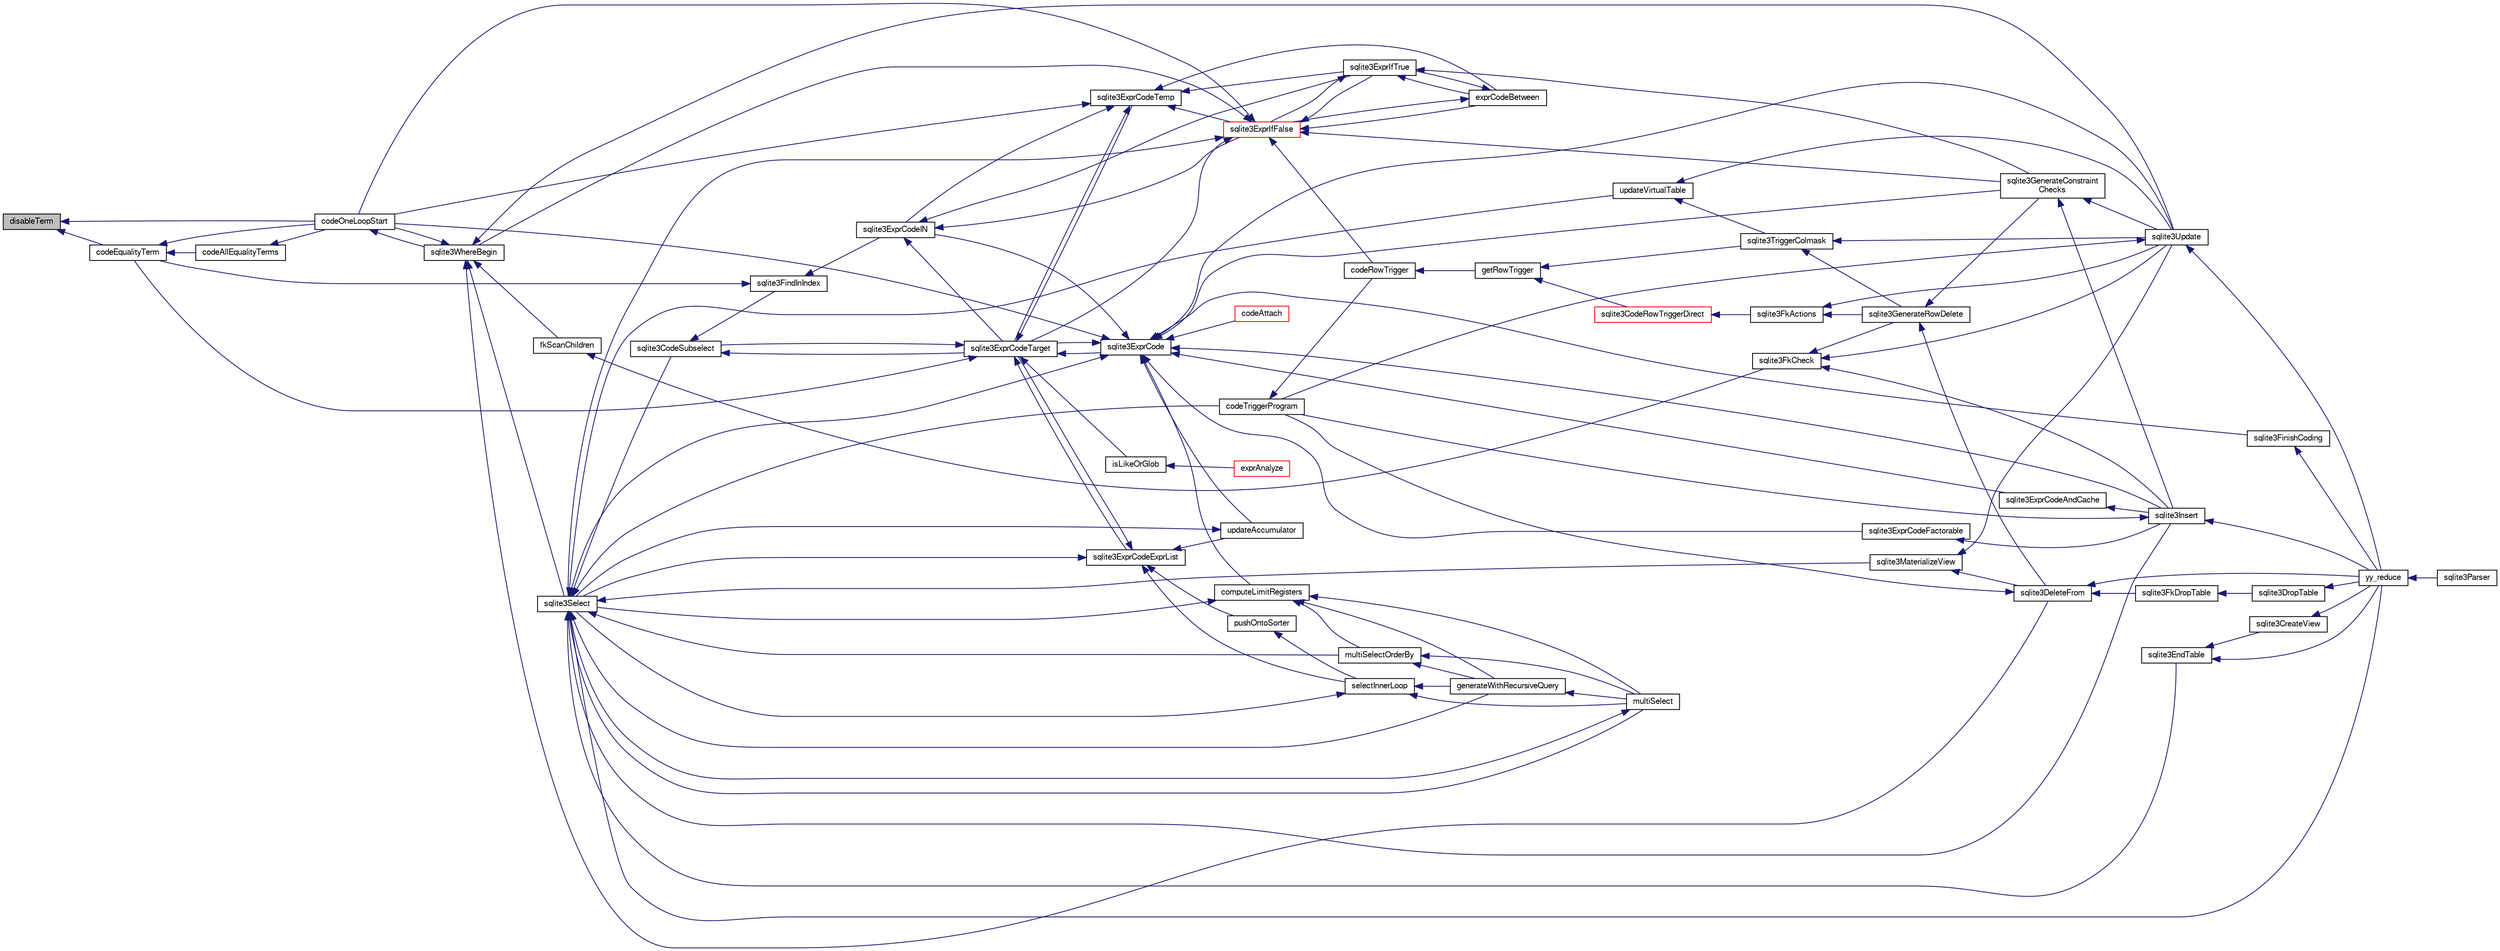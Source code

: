 digraph "disableTerm"
{
  edge [fontname="FreeSans",fontsize="10",labelfontname="FreeSans",labelfontsize="10"];
  node [fontname="FreeSans",fontsize="10",shape=record];
  rankdir="LR";
  Node88911 [label="disableTerm",height=0.2,width=0.4,color="black", fillcolor="grey75", style="filled", fontcolor="black"];
  Node88911 -> Node88912 [dir="back",color="midnightblue",fontsize="10",style="solid",fontname="FreeSans"];
  Node88912 [label="codeEqualityTerm",height=0.2,width=0.4,color="black", fillcolor="white", style="filled",URL="$sqlite3_8c.html#ad88a57073f031452c9843e97f15acc47"];
  Node88912 -> Node88913 [dir="back",color="midnightblue",fontsize="10",style="solid",fontname="FreeSans"];
  Node88913 [label="codeAllEqualityTerms",height=0.2,width=0.4,color="black", fillcolor="white", style="filled",URL="$sqlite3_8c.html#a3095598b812500a4efe41bf17cd49381"];
  Node88913 -> Node88914 [dir="back",color="midnightblue",fontsize="10",style="solid",fontname="FreeSans"];
  Node88914 [label="codeOneLoopStart",height=0.2,width=0.4,color="black", fillcolor="white", style="filled",URL="$sqlite3_8c.html#aa868875120b151c169cc79139ed6e008"];
  Node88914 -> Node88915 [dir="back",color="midnightblue",fontsize="10",style="solid",fontname="FreeSans"];
  Node88915 [label="sqlite3WhereBegin",height=0.2,width=0.4,color="black", fillcolor="white", style="filled",URL="$sqlite3_8c.html#acad049f5c9a96a8118cffd5e5ce89f7c"];
  Node88915 -> Node88916 [dir="back",color="midnightblue",fontsize="10",style="solid",fontname="FreeSans"];
  Node88916 [label="sqlite3DeleteFrom",height=0.2,width=0.4,color="black", fillcolor="white", style="filled",URL="$sqlite3_8c.html#ab9b4b45349188b49eabb23f94608a091"];
  Node88916 -> Node88917 [dir="back",color="midnightblue",fontsize="10",style="solid",fontname="FreeSans"];
  Node88917 [label="sqlite3FkDropTable",height=0.2,width=0.4,color="black", fillcolor="white", style="filled",URL="$sqlite3_8c.html#a1218c6fc74e89152ceaa4760e82f5ef9"];
  Node88917 -> Node88918 [dir="back",color="midnightblue",fontsize="10",style="solid",fontname="FreeSans"];
  Node88918 [label="sqlite3DropTable",height=0.2,width=0.4,color="black", fillcolor="white", style="filled",URL="$sqlite3_8c.html#a5534f77364b5568783c0e50db3c9defb"];
  Node88918 -> Node88919 [dir="back",color="midnightblue",fontsize="10",style="solid",fontname="FreeSans"];
  Node88919 [label="yy_reduce",height=0.2,width=0.4,color="black", fillcolor="white", style="filled",URL="$sqlite3_8c.html#a7c419a9b25711c666a9a2449ef377f14"];
  Node88919 -> Node88920 [dir="back",color="midnightblue",fontsize="10",style="solid",fontname="FreeSans"];
  Node88920 [label="sqlite3Parser",height=0.2,width=0.4,color="black", fillcolor="white", style="filled",URL="$sqlite3_8c.html#a0327d71a5fabe0b6a343d78a2602e72a"];
  Node88916 -> Node88921 [dir="back",color="midnightblue",fontsize="10",style="solid",fontname="FreeSans"];
  Node88921 [label="codeTriggerProgram",height=0.2,width=0.4,color="black", fillcolor="white", style="filled",URL="$sqlite3_8c.html#a120801f59d9281d201d2ff4b2606836e"];
  Node88921 -> Node88922 [dir="back",color="midnightblue",fontsize="10",style="solid",fontname="FreeSans"];
  Node88922 [label="codeRowTrigger",height=0.2,width=0.4,color="black", fillcolor="white", style="filled",URL="$sqlite3_8c.html#a463cea5aaaf388b560b206570a0022fc"];
  Node88922 -> Node88923 [dir="back",color="midnightblue",fontsize="10",style="solid",fontname="FreeSans"];
  Node88923 [label="getRowTrigger",height=0.2,width=0.4,color="black", fillcolor="white", style="filled",URL="$sqlite3_8c.html#a69626ef20b540d1a2b19cf56f3f45689"];
  Node88923 -> Node88924 [dir="back",color="midnightblue",fontsize="10",style="solid",fontname="FreeSans"];
  Node88924 [label="sqlite3CodeRowTriggerDirect",height=0.2,width=0.4,color="red", fillcolor="white", style="filled",URL="$sqlite3_8c.html#ad92829f9001bcf89a0299dad5a48acd4"];
  Node88924 -> Node88925 [dir="back",color="midnightblue",fontsize="10",style="solid",fontname="FreeSans"];
  Node88925 [label="sqlite3FkActions",height=0.2,width=0.4,color="black", fillcolor="white", style="filled",URL="$sqlite3_8c.html#a39159bd1623724946c22355ba7f3ef90"];
  Node88925 -> Node88926 [dir="back",color="midnightblue",fontsize="10",style="solid",fontname="FreeSans"];
  Node88926 [label="sqlite3GenerateRowDelete",height=0.2,width=0.4,color="black", fillcolor="white", style="filled",URL="$sqlite3_8c.html#a2c76cbf3027fc18fdbb8cb4cd96b77d9"];
  Node88926 -> Node88916 [dir="back",color="midnightblue",fontsize="10",style="solid",fontname="FreeSans"];
  Node88926 -> Node88927 [dir="back",color="midnightblue",fontsize="10",style="solid",fontname="FreeSans"];
  Node88927 [label="sqlite3GenerateConstraint\lChecks",height=0.2,width=0.4,color="black", fillcolor="white", style="filled",URL="$sqlite3_8c.html#aef639c1e6a0c0a67ca6e7690ad931bd2"];
  Node88927 -> Node88928 [dir="back",color="midnightblue",fontsize="10",style="solid",fontname="FreeSans"];
  Node88928 [label="sqlite3Insert",height=0.2,width=0.4,color="black", fillcolor="white", style="filled",URL="$sqlite3_8c.html#a5b17c9c2000bae6bdff8e6be48d7dc2b"];
  Node88928 -> Node88921 [dir="back",color="midnightblue",fontsize="10",style="solid",fontname="FreeSans"];
  Node88928 -> Node88919 [dir="back",color="midnightblue",fontsize="10",style="solid",fontname="FreeSans"];
  Node88927 -> Node88929 [dir="back",color="midnightblue",fontsize="10",style="solid",fontname="FreeSans"];
  Node88929 [label="sqlite3Update",height=0.2,width=0.4,color="black", fillcolor="white", style="filled",URL="$sqlite3_8c.html#ac5aa67c46e8cc8174566fabe6809fafa"];
  Node88929 -> Node88921 [dir="back",color="midnightblue",fontsize="10",style="solid",fontname="FreeSans"];
  Node88929 -> Node88919 [dir="back",color="midnightblue",fontsize="10",style="solid",fontname="FreeSans"];
  Node88925 -> Node88929 [dir="back",color="midnightblue",fontsize="10",style="solid",fontname="FreeSans"];
  Node88923 -> Node88931 [dir="back",color="midnightblue",fontsize="10",style="solid",fontname="FreeSans"];
  Node88931 [label="sqlite3TriggerColmask",height=0.2,width=0.4,color="black", fillcolor="white", style="filled",URL="$sqlite3_8c.html#acace8e99e37ae5e84ea03c65e820c540"];
  Node88931 -> Node88926 [dir="back",color="midnightblue",fontsize="10",style="solid",fontname="FreeSans"];
  Node88931 -> Node88929 [dir="back",color="midnightblue",fontsize="10",style="solid",fontname="FreeSans"];
  Node88916 -> Node88919 [dir="back",color="midnightblue",fontsize="10",style="solid",fontname="FreeSans"];
  Node88915 -> Node88932 [dir="back",color="midnightblue",fontsize="10",style="solid",fontname="FreeSans"];
  Node88932 [label="fkScanChildren",height=0.2,width=0.4,color="black", fillcolor="white", style="filled",URL="$sqlite3_8c.html#a67c9dcb484336b3155e7a82a037d4691"];
  Node88932 -> Node88933 [dir="back",color="midnightblue",fontsize="10",style="solid",fontname="FreeSans"];
  Node88933 [label="sqlite3FkCheck",height=0.2,width=0.4,color="black", fillcolor="white", style="filled",URL="$sqlite3_8c.html#aa38fb76c7d6f48f19772877a41703b92"];
  Node88933 -> Node88926 [dir="back",color="midnightblue",fontsize="10",style="solid",fontname="FreeSans"];
  Node88933 -> Node88928 [dir="back",color="midnightblue",fontsize="10",style="solid",fontname="FreeSans"];
  Node88933 -> Node88929 [dir="back",color="midnightblue",fontsize="10",style="solid",fontname="FreeSans"];
  Node88915 -> Node88934 [dir="back",color="midnightblue",fontsize="10",style="solid",fontname="FreeSans"];
  Node88934 [label="sqlite3Select",height=0.2,width=0.4,color="black", fillcolor="white", style="filled",URL="$sqlite3_8c.html#a2465ee8c956209ba4b272477b7c21a45"];
  Node88934 -> Node88935 [dir="back",color="midnightblue",fontsize="10",style="solid",fontname="FreeSans"];
  Node88935 [label="sqlite3CodeSubselect",height=0.2,width=0.4,color="black", fillcolor="white", style="filled",URL="$sqlite3_8c.html#aa69b46d2204a1d1b110107a1be12ee0c"];
  Node88935 -> Node88936 [dir="back",color="midnightblue",fontsize="10",style="solid",fontname="FreeSans"];
  Node88936 [label="sqlite3FindInIndex",height=0.2,width=0.4,color="black", fillcolor="white", style="filled",URL="$sqlite3_8c.html#af7d8c56ab0231f44bb5f87b3fafeffb2"];
  Node88936 -> Node88937 [dir="back",color="midnightblue",fontsize="10",style="solid",fontname="FreeSans"];
  Node88937 [label="sqlite3ExprCodeIN",height=0.2,width=0.4,color="black", fillcolor="white", style="filled",URL="$sqlite3_8c.html#ad9cf4f5b5ffb90c24a4a0900c8626193"];
  Node88937 -> Node88938 [dir="back",color="midnightblue",fontsize="10",style="solid",fontname="FreeSans"];
  Node88938 [label="sqlite3ExprCodeTarget",height=0.2,width=0.4,color="black", fillcolor="white", style="filled",URL="$sqlite3_8c.html#a4f308397a0a3ed299ed31aaa1ae2a293"];
  Node88938 -> Node88935 [dir="back",color="midnightblue",fontsize="10",style="solid",fontname="FreeSans"];
  Node88938 -> Node88939 [dir="back",color="midnightblue",fontsize="10",style="solid",fontname="FreeSans"];
  Node88939 [label="sqlite3ExprCodeTemp",height=0.2,width=0.4,color="black", fillcolor="white", style="filled",URL="$sqlite3_8c.html#a3bc5c1ccb3c5851847e2aeb4a84ae1fc"];
  Node88939 -> Node88937 [dir="back",color="midnightblue",fontsize="10",style="solid",fontname="FreeSans"];
  Node88939 -> Node88938 [dir="back",color="midnightblue",fontsize="10",style="solid",fontname="FreeSans"];
  Node88939 -> Node88940 [dir="back",color="midnightblue",fontsize="10",style="solid",fontname="FreeSans"];
  Node88940 [label="exprCodeBetween",height=0.2,width=0.4,color="black", fillcolor="white", style="filled",URL="$sqlite3_8c.html#abd053493214542bca8f406f42145d173"];
  Node88940 -> Node88941 [dir="back",color="midnightblue",fontsize="10",style="solid",fontname="FreeSans"];
  Node88941 [label="sqlite3ExprIfTrue",height=0.2,width=0.4,color="black", fillcolor="white", style="filled",URL="$sqlite3_8c.html#ad93a55237c23e1b743ab1f59df1a1444"];
  Node88941 -> Node88940 [dir="back",color="midnightblue",fontsize="10",style="solid",fontname="FreeSans"];
  Node88941 -> Node88942 [dir="back",color="midnightblue",fontsize="10",style="solid",fontname="FreeSans"];
  Node88942 [label="sqlite3ExprIfFalse",height=0.2,width=0.4,color="red", fillcolor="white", style="filled",URL="$sqlite3_8c.html#af97ecccb5d56e321e118414b08f65b71"];
  Node88942 -> Node88938 [dir="back",color="midnightblue",fontsize="10",style="solid",fontname="FreeSans"];
  Node88942 -> Node88940 [dir="back",color="midnightblue",fontsize="10",style="solid",fontname="FreeSans"];
  Node88942 -> Node88941 [dir="back",color="midnightblue",fontsize="10",style="solid",fontname="FreeSans"];
  Node88942 -> Node88927 [dir="back",color="midnightblue",fontsize="10",style="solid",fontname="FreeSans"];
  Node88942 -> Node88934 [dir="back",color="midnightblue",fontsize="10",style="solid",fontname="FreeSans"];
  Node88942 -> Node88922 [dir="back",color="midnightblue",fontsize="10",style="solid",fontname="FreeSans"];
  Node88942 -> Node88914 [dir="back",color="midnightblue",fontsize="10",style="solid",fontname="FreeSans"];
  Node88942 -> Node88915 [dir="back",color="midnightblue",fontsize="10",style="solid",fontname="FreeSans"];
  Node88941 -> Node88927 [dir="back",color="midnightblue",fontsize="10",style="solid",fontname="FreeSans"];
  Node88940 -> Node88942 [dir="back",color="midnightblue",fontsize="10",style="solid",fontname="FreeSans"];
  Node88939 -> Node88941 [dir="back",color="midnightblue",fontsize="10",style="solid",fontname="FreeSans"];
  Node88939 -> Node88942 [dir="back",color="midnightblue",fontsize="10",style="solid",fontname="FreeSans"];
  Node88939 -> Node88914 [dir="back",color="midnightblue",fontsize="10",style="solid",fontname="FreeSans"];
  Node88938 -> Node88956 [dir="back",color="midnightblue",fontsize="10",style="solid",fontname="FreeSans"];
  Node88956 [label="sqlite3ExprCode",height=0.2,width=0.4,color="black", fillcolor="white", style="filled",URL="$sqlite3_8c.html#a75f270fb0b111b86924cca4ea507b417"];
  Node88956 -> Node88937 [dir="back",color="midnightblue",fontsize="10",style="solid",fontname="FreeSans"];
  Node88956 -> Node88938 [dir="back",color="midnightblue",fontsize="10",style="solid",fontname="FreeSans"];
  Node88956 -> Node88957 [dir="back",color="midnightblue",fontsize="10",style="solid",fontname="FreeSans"];
  Node88957 [label="sqlite3ExprCodeFactorable",height=0.2,width=0.4,color="black", fillcolor="white", style="filled",URL="$sqlite3_8c.html#a843f7fd58eec5a683c1fd8435fcd1e84"];
  Node88957 -> Node88928 [dir="back",color="midnightblue",fontsize="10",style="solid",fontname="FreeSans"];
  Node88956 -> Node88958 [dir="back",color="midnightblue",fontsize="10",style="solid",fontname="FreeSans"];
  Node88958 [label="sqlite3ExprCodeAndCache",height=0.2,width=0.4,color="black", fillcolor="white", style="filled",URL="$sqlite3_8c.html#ae3e46527d9b7fc9cb9236d21a5e6b1d8"];
  Node88958 -> Node88928 [dir="back",color="midnightblue",fontsize="10",style="solid",fontname="FreeSans"];
  Node88956 -> Node88959 [dir="back",color="midnightblue",fontsize="10",style="solid",fontname="FreeSans"];
  Node88959 [label="codeAttach",height=0.2,width=0.4,color="red", fillcolor="white", style="filled",URL="$sqlite3_8c.html#ade4e9e30d828a19c191fdcb098676d5b"];
  Node88956 -> Node88962 [dir="back",color="midnightblue",fontsize="10",style="solid",fontname="FreeSans"];
  Node88962 [label="sqlite3FinishCoding",height=0.2,width=0.4,color="black", fillcolor="white", style="filled",URL="$sqlite3_8c.html#a651bc5b446c276c092705856d995b278"];
  Node88962 -> Node88919 [dir="back",color="midnightblue",fontsize="10",style="solid",fontname="FreeSans"];
  Node88956 -> Node88928 [dir="back",color="midnightblue",fontsize="10",style="solid",fontname="FreeSans"];
  Node88956 -> Node88927 [dir="back",color="midnightblue",fontsize="10",style="solid",fontname="FreeSans"];
  Node88956 -> Node88963 [dir="back",color="midnightblue",fontsize="10",style="solid",fontname="FreeSans"];
  Node88963 [label="computeLimitRegisters",height=0.2,width=0.4,color="black", fillcolor="white", style="filled",URL="$sqlite3_8c.html#ae9d37055e4905929b6f6cda5461e2f37"];
  Node88963 -> Node88964 [dir="back",color="midnightblue",fontsize="10",style="solid",fontname="FreeSans"];
  Node88964 [label="generateWithRecursiveQuery",height=0.2,width=0.4,color="black", fillcolor="white", style="filled",URL="$sqlite3_8c.html#ade2c3663fa9c3b9676507984b9483942"];
  Node88964 -> Node88965 [dir="back",color="midnightblue",fontsize="10",style="solid",fontname="FreeSans"];
  Node88965 [label="multiSelect",height=0.2,width=0.4,color="black", fillcolor="white", style="filled",URL="$sqlite3_8c.html#a6456c61f3d9b2389738753cedfa24fa7"];
  Node88965 -> Node88934 [dir="back",color="midnightblue",fontsize="10",style="solid",fontname="FreeSans"];
  Node88963 -> Node88965 [dir="back",color="midnightblue",fontsize="10",style="solid",fontname="FreeSans"];
  Node88963 -> Node88966 [dir="back",color="midnightblue",fontsize="10",style="solid",fontname="FreeSans"];
  Node88966 [label="multiSelectOrderBy",height=0.2,width=0.4,color="black", fillcolor="white", style="filled",URL="$sqlite3_8c.html#afcdb8488c6f4dfdadaf9f04bca35b808"];
  Node88966 -> Node88964 [dir="back",color="midnightblue",fontsize="10",style="solid",fontname="FreeSans"];
  Node88966 -> Node88965 [dir="back",color="midnightblue",fontsize="10",style="solid",fontname="FreeSans"];
  Node88963 -> Node88934 [dir="back",color="midnightblue",fontsize="10",style="solid",fontname="FreeSans"];
  Node88956 -> Node88967 [dir="back",color="midnightblue",fontsize="10",style="solid",fontname="FreeSans"];
  Node88967 [label="updateAccumulator",height=0.2,width=0.4,color="black", fillcolor="white", style="filled",URL="$sqlite3_8c.html#a1681660dd3ecd50c8727d6e56a537bd9"];
  Node88967 -> Node88934 [dir="back",color="midnightblue",fontsize="10",style="solid",fontname="FreeSans"];
  Node88956 -> Node88934 [dir="back",color="midnightblue",fontsize="10",style="solid",fontname="FreeSans"];
  Node88956 -> Node88929 [dir="back",color="midnightblue",fontsize="10",style="solid",fontname="FreeSans"];
  Node88956 -> Node88914 [dir="back",color="midnightblue",fontsize="10",style="solid",fontname="FreeSans"];
  Node88938 -> Node88968 [dir="back",color="midnightblue",fontsize="10",style="solid",fontname="FreeSans"];
  Node88968 [label="sqlite3ExprCodeExprList",height=0.2,width=0.4,color="black", fillcolor="white", style="filled",URL="$sqlite3_8c.html#a05b2b3dc3de7565de24eb3a2ff4e9566"];
  Node88968 -> Node88938 [dir="back",color="midnightblue",fontsize="10",style="solid",fontname="FreeSans"];
  Node88968 -> Node88969 [dir="back",color="midnightblue",fontsize="10",style="solid",fontname="FreeSans"];
  Node88969 [label="pushOntoSorter",height=0.2,width=0.4,color="black", fillcolor="white", style="filled",URL="$sqlite3_8c.html#a4555397beb584a386e7739cf022a6651"];
  Node88969 -> Node88970 [dir="back",color="midnightblue",fontsize="10",style="solid",fontname="FreeSans"];
  Node88970 [label="selectInnerLoop",height=0.2,width=0.4,color="black", fillcolor="white", style="filled",URL="$sqlite3_8c.html#ababe0933661ebe67eb0e6074bb1fd411"];
  Node88970 -> Node88964 [dir="back",color="midnightblue",fontsize="10",style="solid",fontname="FreeSans"];
  Node88970 -> Node88965 [dir="back",color="midnightblue",fontsize="10",style="solid",fontname="FreeSans"];
  Node88970 -> Node88934 [dir="back",color="midnightblue",fontsize="10",style="solid",fontname="FreeSans"];
  Node88968 -> Node88970 [dir="back",color="midnightblue",fontsize="10",style="solid",fontname="FreeSans"];
  Node88968 -> Node88967 [dir="back",color="midnightblue",fontsize="10",style="solid",fontname="FreeSans"];
  Node88968 -> Node88934 [dir="back",color="midnightblue",fontsize="10",style="solid",fontname="FreeSans"];
  Node88938 -> Node88971 [dir="back",color="midnightblue",fontsize="10",style="solid",fontname="FreeSans"];
  Node88971 [label="isLikeOrGlob",height=0.2,width=0.4,color="black", fillcolor="white", style="filled",URL="$sqlite3_8c.html#a6c38e495198bf8976f68d1a6ebd74a50"];
  Node88971 -> Node88972 [dir="back",color="midnightblue",fontsize="10",style="solid",fontname="FreeSans"];
  Node88972 [label="exprAnalyze",height=0.2,width=0.4,color="red", fillcolor="white", style="filled",URL="$sqlite3_8c.html#acb10e48c9a4184a4edd9bfd5b14ad0b7"];
  Node88938 -> Node88912 [dir="back",color="midnightblue",fontsize="10",style="solid",fontname="FreeSans"];
  Node88937 -> Node88941 [dir="back",color="midnightblue",fontsize="10",style="solid",fontname="FreeSans"];
  Node88937 -> Node88942 [dir="back",color="midnightblue",fontsize="10",style="solid",fontname="FreeSans"];
  Node88936 -> Node88912 [dir="back",color="midnightblue",fontsize="10",style="solid",fontname="FreeSans"];
  Node88935 -> Node88938 [dir="back",color="midnightblue",fontsize="10",style="solid",fontname="FreeSans"];
  Node88934 -> Node88948 [dir="back",color="midnightblue",fontsize="10",style="solid",fontname="FreeSans"];
  Node88948 [label="sqlite3EndTable",height=0.2,width=0.4,color="black", fillcolor="white", style="filled",URL="$sqlite3_8c.html#a7b5f2c66c0f0b6f819d970ca389768b0"];
  Node88948 -> Node88949 [dir="back",color="midnightblue",fontsize="10",style="solid",fontname="FreeSans"];
  Node88949 [label="sqlite3CreateView",height=0.2,width=0.4,color="black", fillcolor="white", style="filled",URL="$sqlite3_8c.html#a9d85cb00ff71dee5cd9a019503a6982e"];
  Node88949 -> Node88919 [dir="back",color="midnightblue",fontsize="10",style="solid",fontname="FreeSans"];
  Node88948 -> Node88919 [dir="back",color="midnightblue",fontsize="10",style="solid",fontname="FreeSans"];
  Node88934 -> Node88980 [dir="back",color="midnightblue",fontsize="10",style="solid",fontname="FreeSans"];
  Node88980 [label="sqlite3MaterializeView",height=0.2,width=0.4,color="black", fillcolor="white", style="filled",URL="$sqlite3_8c.html#a4557984b0b75f998fb0c3f231c9b1def"];
  Node88980 -> Node88916 [dir="back",color="midnightblue",fontsize="10",style="solid",fontname="FreeSans"];
  Node88980 -> Node88929 [dir="back",color="midnightblue",fontsize="10",style="solid",fontname="FreeSans"];
  Node88934 -> Node88928 [dir="back",color="midnightblue",fontsize="10",style="solid",fontname="FreeSans"];
  Node88934 -> Node88964 [dir="back",color="midnightblue",fontsize="10",style="solid",fontname="FreeSans"];
  Node88934 -> Node88965 [dir="back",color="midnightblue",fontsize="10",style="solid",fontname="FreeSans"];
  Node88934 -> Node88966 [dir="back",color="midnightblue",fontsize="10",style="solid",fontname="FreeSans"];
  Node88934 -> Node88921 [dir="back",color="midnightblue",fontsize="10",style="solid",fontname="FreeSans"];
  Node88934 -> Node88981 [dir="back",color="midnightblue",fontsize="10",style="solid",fontname="FreeSans"];
  Node88981 [label="updateVirtualTable",height=0.2,width=0.4,color="black", fillcolor="white", style="filled",URL="$sqlite3_8c.html#a740220531db9293c39a2cdd7da3f74e1"];
  Node88981 -> Node88931 [dir="back",color="midnightblue",fontsize="10",style="solid",fontname="FreeSans"];
  Node88981 -> Node88929 [dir="back",color="midnightblue",fontsize="10",style="solid",fontname="FreeSans"];
  Node88934 -> Node88919 [dir="back",color="midnightblue",fontsize="10",style="solid",fontname="FreeSans"];
  Node88915 -> Node88929 [dir="back",color="midnightblue",fontsize="10",style="solid",fontname="FreeSans"];
  Node88915 -> Node88914 [dir="back",color="midnightblue",fontsize="10",style="solid",fontname="FreeSans"];
  Node88912 -> Node88914 [dir="back",color="midnightblue",fontsize="10",style="solid",fontname="FreeSans"];
  Node88911 -> Node88914 [dir="back",color="midnightblue",fontsize="10",style="solid",fontname="FreeSans"];
}
